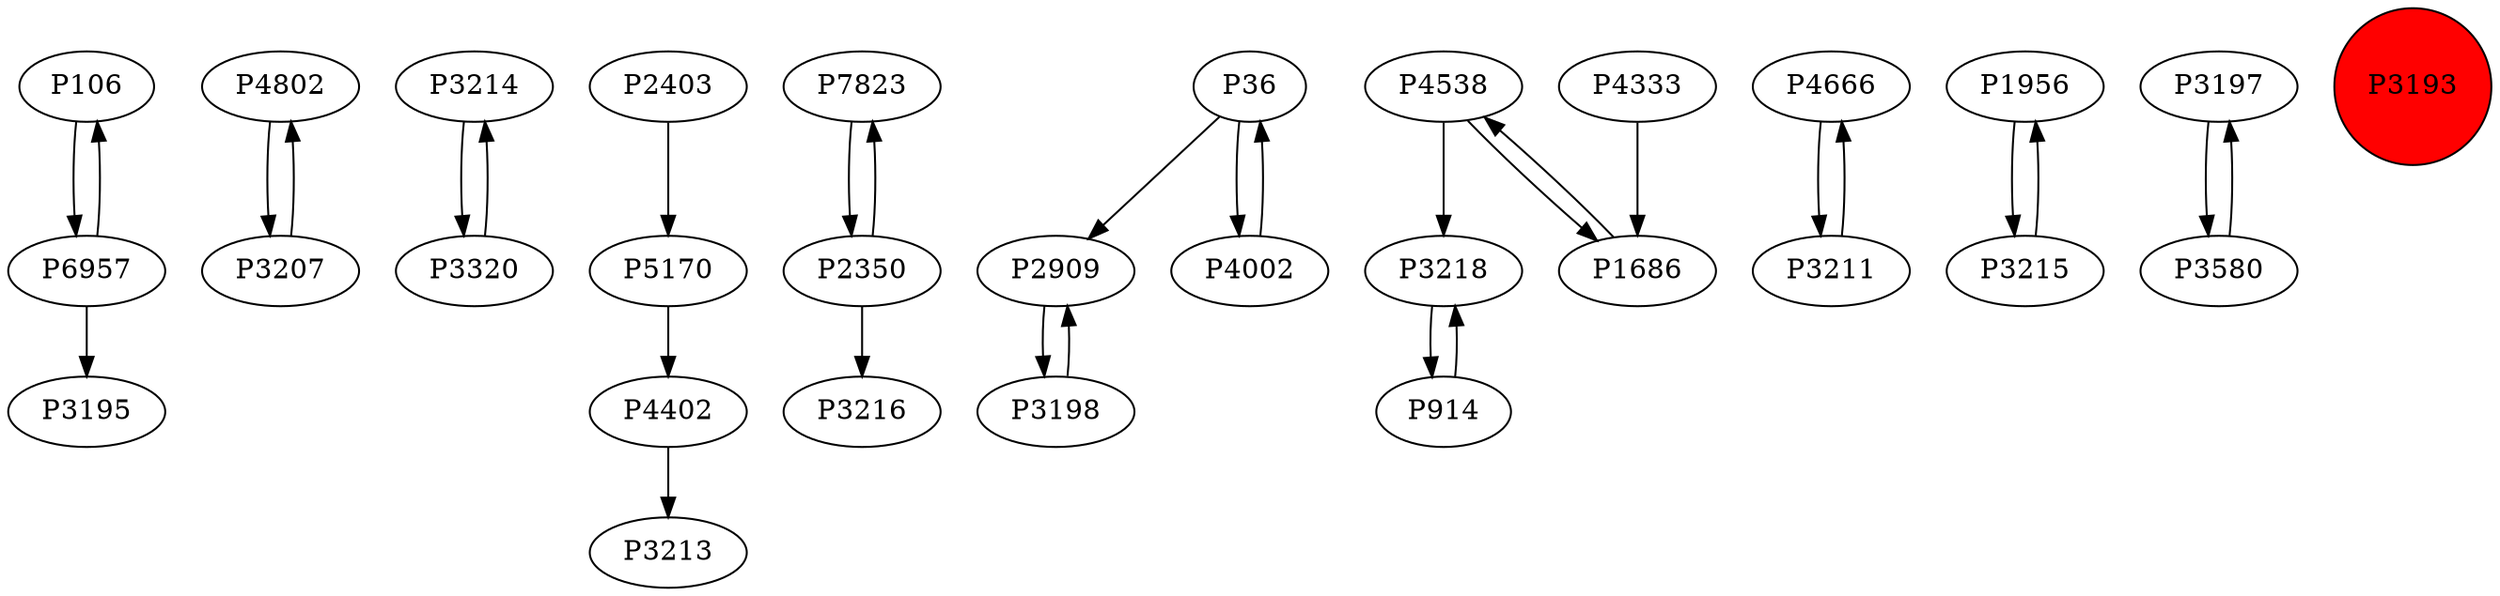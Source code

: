 digraph {
	P106 -> P6957
	P4802 -> P3207
	P3214 -> P3320
	P5170 -> P4402
	P7823 -> P2350
	P36 -> P2909
	P3218 -> P914
	P4666 -> P3211
	P2909 -> P3198
	P2350 -> P7823
	P3198 -> P2909
	P4402 -> P3213
	P36 -> P4002
	P4538 -> P1686
	P4002 -> P36
	P2350 -> P3216
	P914 -> P3218
	P1956 -> P3215
	P3207 -> P4802
	P3215 -> P1956
	P2403 -> P5170
	P3197 -> P3580
	P3580 -> P3197
	P3211 -> P4666
	P3320 -> P3214
	P6957 -> P3195
	P6957 -> P106
	P4538 -> P3218
	P1686 -> P4538
	P4333 -> P1686
	P3193 [shape=circle]
	P3193 [style=filled]
	P3193 [fillcolor=red]
}